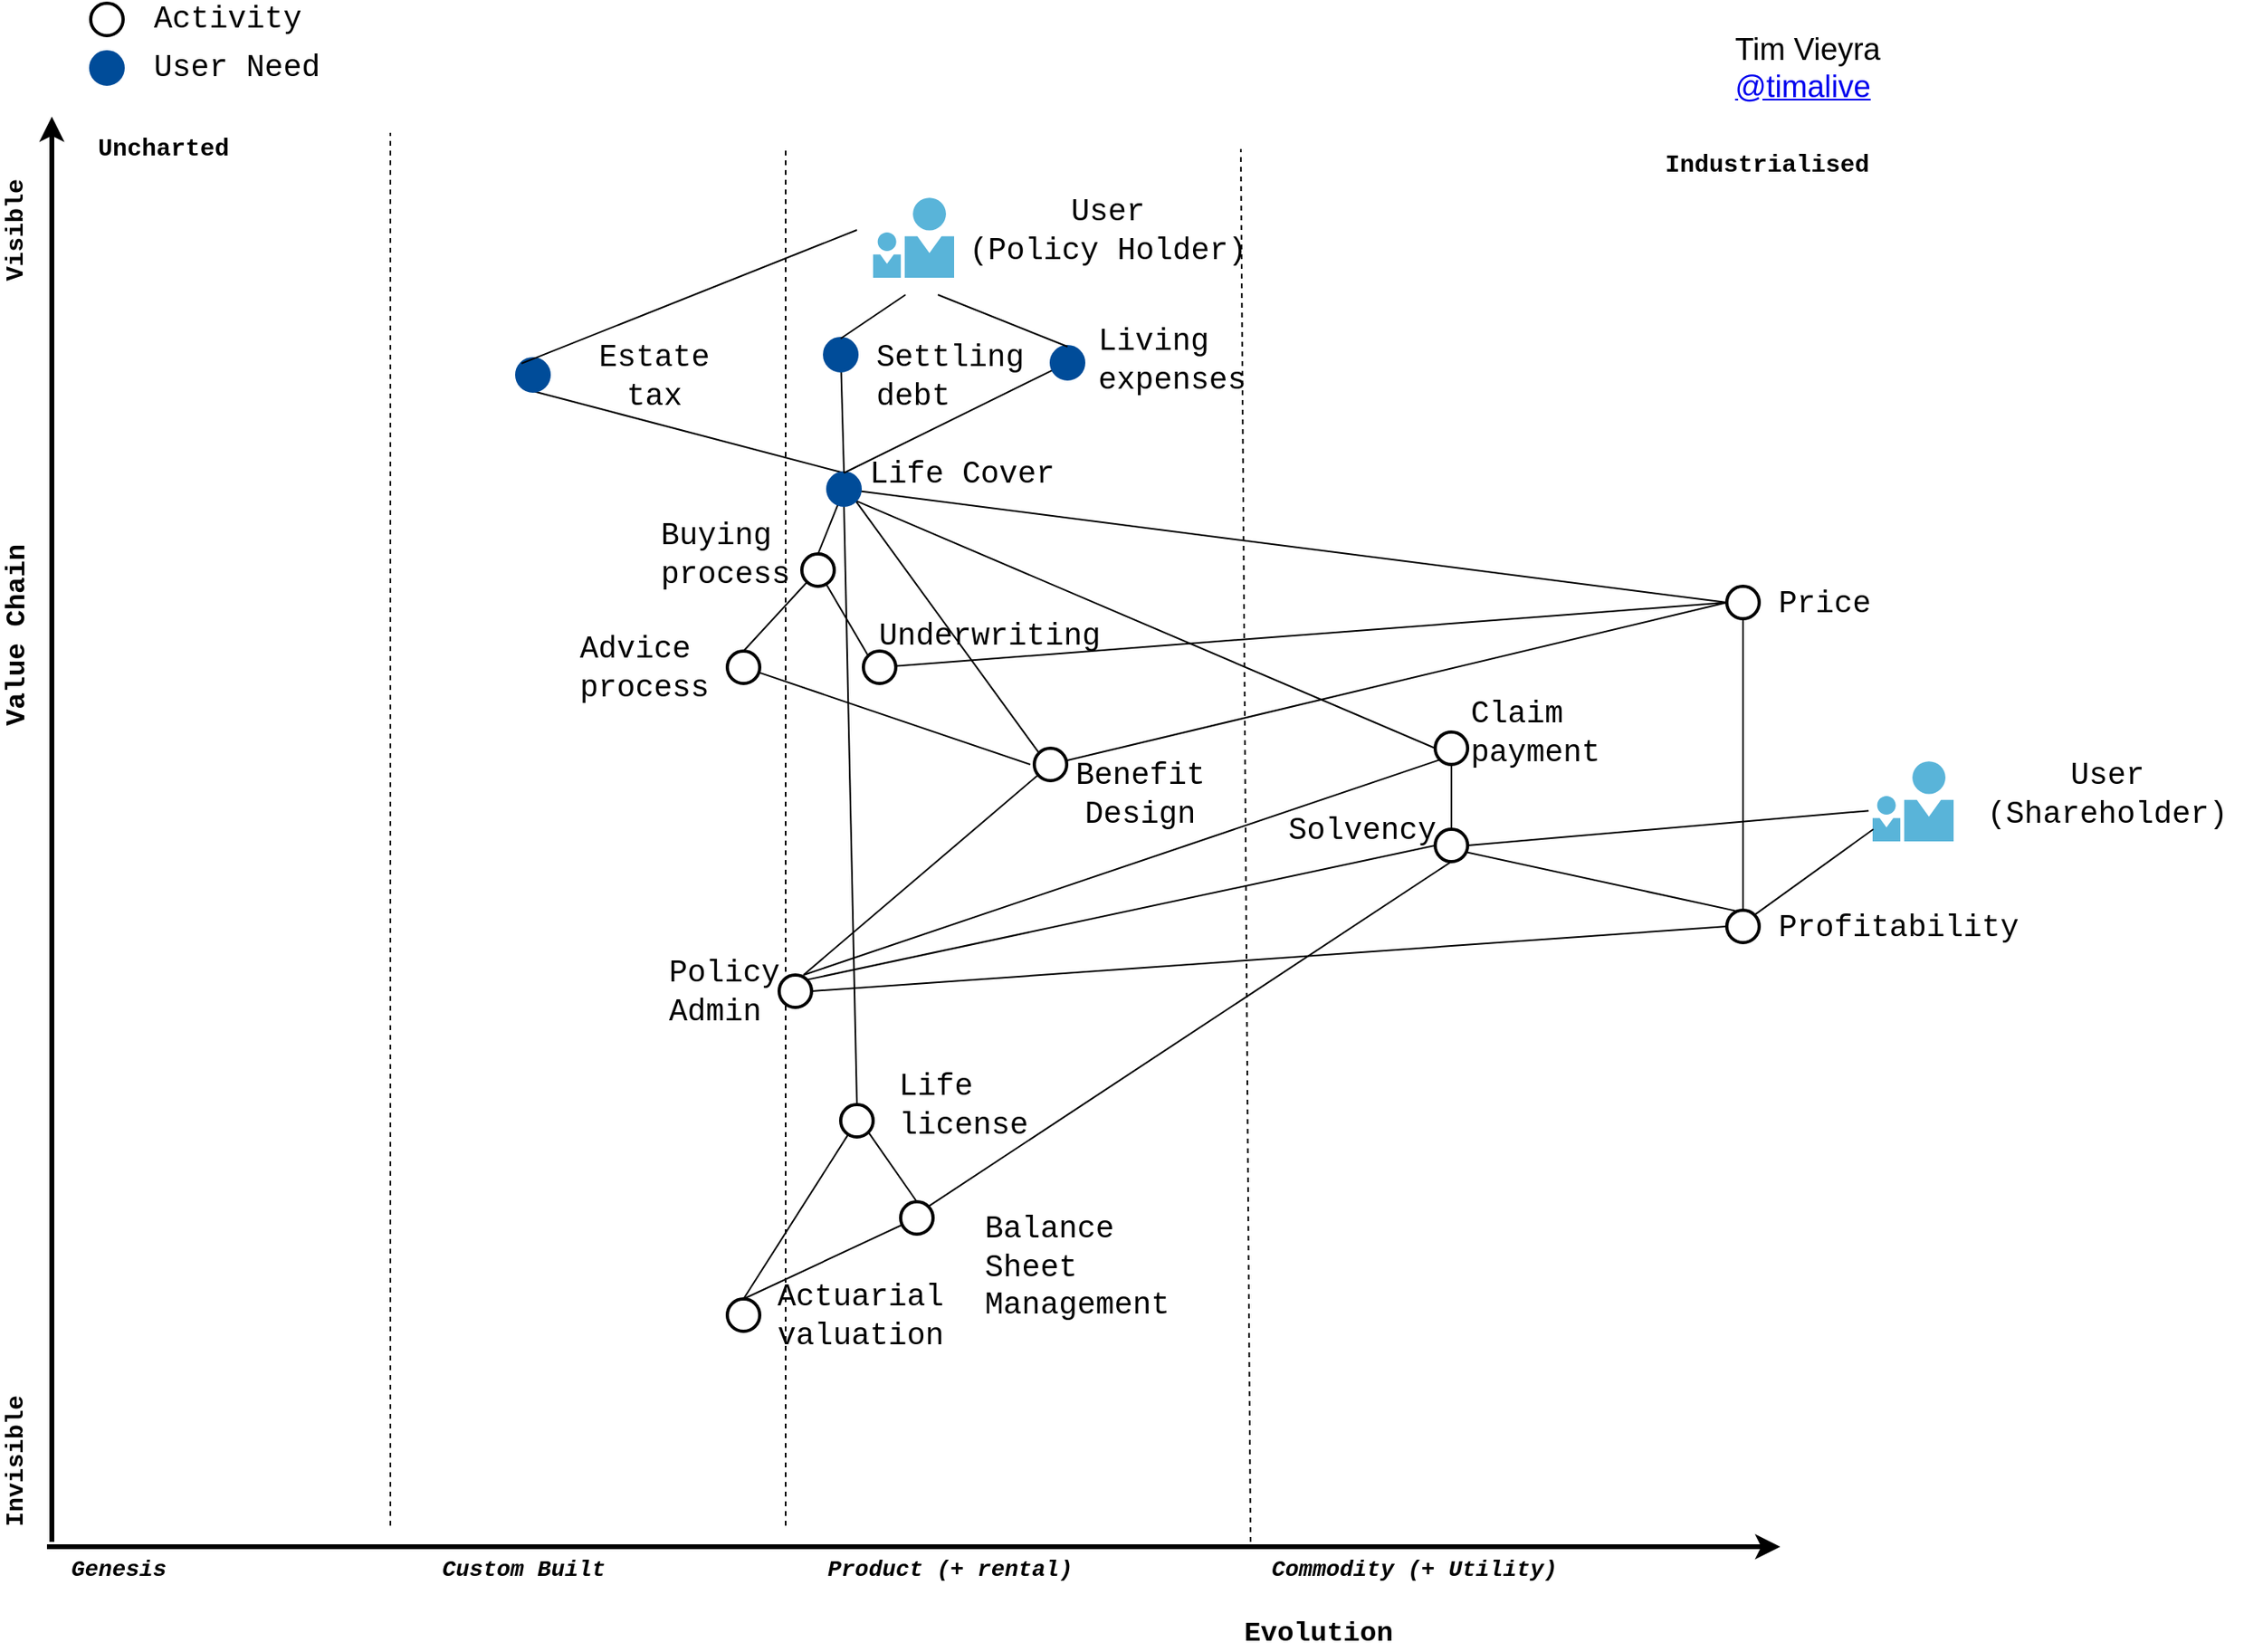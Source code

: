 <mxfile version="14.1.8" type="device"><diagram id="QZo7Le3gUHi8I91TeO4D" name="Page-1"><mxGraphModel dx="1751" dy="1360" grid="1" gridSize="10" guides="1" tooltips="1" connect="1" arrows="1" fold="1" page="0" pageScale="1" pageWidth="1169" pageHeight="827" math="0" shadow="0"><root><mxCell id="0"/><mxCell id="pRjBcahfhOIr2XZQq7Er-81" value="Plane" parent="0"/><UserObject label="" tooltip="Wardley Mapping Canvas" id="pRjBcahfhOIr2XZQq7Er-31"><mxCell style="endArrow=none;dashed=1;html=1;strokeWidth=1;fontSize=26;strokeColor=#000000;" edge="1" parent="pRjBcahfhOIr2XZQq7Er-81"><mxGeometry width="50" height="50" relative="1" as="geometry"><mxPoint x="195" y="730" as="sourcePoint"/><mxPoint x="195" y="-130" as="targetPoint"/></mxGeometry></mxCell></UserObject><mxCell id="pRjBcahfhOIr2XZQq7Er-32" value="" style="endArrow=none;dashed=1;html=1;strokeWidth=1;fontSize=26;strokeColor=#000000;" edge="1" parent="pRjBcahfhOIr2XZQq7Er-81"><mxGeometry width="50" height="50" relative="1" as="geometry"><mxPoint x="439" y="730" as="sourcePoint"/><mxPoint x="439.0" y="-120" as="targetPoint"/></mxGeometry></mxCell><mxCell id="pRjBcahfhOIr2XZQq7Er-34" value="" style="endArrow=classic;html=1;strokeWidth=3;fontSize=26;" edge="1" parent="pRjBcahfhOIr2XZQq7Er-81"><mxGeometry width="50" height="50" relative="1" as="geometry"><mxPoint x="-14" y="740" as="sourcePoint"/><mxPoint x="-14" y="-140" as="targetPoint"/></mxGeometry></mxCell><mxCell id="pRjBcahfhOIr2XZQq7Er-35" value="" style="endArrow=classic;html=1;strokeWidth=3;fontSize=26;" edge="1" parent="pRjBcahfhOIr2XZQq7Er-81"><mxGeometry width="50" height="50" relative="1" as="geometry"><mxPoint x="-17.0" y="743.0" as="sourcePoint"/><mxPoint x="1053.0" y="743.0" as="targetPoint"/></mxGeometry></mxCell><mxCell id="pRjBcahfhOIr2XZQq7Er-36" value="&lt;i&gt;Genesis&lt;/i&gt;&lt;br style=&quot;font-size: 14px&quot;&gt;" style="text;html=1;strokeColor=none;fillColor=none;align=left;verticalAlign=top;whiteSpace=wrap;rounded=0;labelPosition=center;verticalLabelPosition=middle;fontFamily=Courier New;fontStyle=1;fontSize=14;" vertex="1" parent="pRjBcahfhOIr2XZQq7Er-81"><mxGeometry x="-4.0" y="742" width="136" height="28" as="geometry"/></mxCell><mxCell id="pRjBcahfhOIr2XZQq7Er-37" value="&lt;i&gt;Custom Built&lt;/i&gt;&lt;br style=&quot;font-size: 14px&quot;&gt;" style="text;html=1;strokeColor=none;fillColor=none;align=left;verticalAlign=top;whiteSpace=wrap;rounded=0;labelPosition=center;verticalLabelPosition=middle;fontFamily=Courier New;fontStyle=1;fontSize=14;" vertex="1" parent="pRjBcahfhOIr2XZQq7Er-81"><mxGeometry x="225.0" y="742" width="133" height="28" as="geometry"/></mxCell><mxCell id="pRjBcahfhOIr2XZQq7Er-38" value="&lt;i&gt;Product (+ rental)&lt;/i&gt;&lt;br style=&quot;font-size: 14px&quot;&gt;" style="text;html=1;strokeColor=none;fillColor=none;align=left;verticalAlign=top;whiteSpace=wrap;rounded=0;labelPosition=center;verticalLabelPosition=middle;fontFamily=Courier New;fontStyle=1;fontSize=14;" vertex="1" parent="pRjBcahfhOIr2XZQq7Er-81"><mxGeometry x="463.0" y="742" width="165" height="28" as="geometry"/></mxCell><mxCell id="pRjBcahfhOIr2XZQq7Er-39" value="&lt;i&gt;Commodity (+ Utility)&lt;/i&gt;&lt;br style=&quot;font-size: 14px&quot;&gt;" style="text;html=1;strokeColor=none;fillColor=none;align=left;verticalAlign=top;whiteSpace=wrap;rounded=0;labelPosition=center;verticalLabelPosition=middle;fontFamily=Courier New;fontStyle=1;fontSize=14;" vertex="1" parent="pRjBcahfhOIr2XZQq7Er-81"><mxGeometry x="737.0" y="742" width="201" height="28" as="geometry"/></mxCell><mxCell id="pRjBcahfhOIr2XZQq7Er-40" value="Evolution" style="text;html=1;strokeColor=none;fillColor=none;align=center;verticalAlign=middle;whiteSpace=wrap;rounded=0;shadow=0;glass=0;comic=0;fontFamily=Courier New;fontSize=17;fontStyle=1" vertex="1" parent="pRjBcahfhOIr2XZQq7Er-81"><mxGeometry x="733" y="787.0" width="70" height="20" as="geometry"/></mxCell><mxCell id="pRjBcahfhOIr2XZQq7Er-41" value="Uncharted" style="text;html=1;strokeColor=none;fillColor=none;align=center;verticalAlign=middle;whiteSpace=wrap;rounded=0;shadow=0;glass=0;comic=0;fontFamily=Courier New;fontSize=15;fontStyle=1" vertex="1" parent="pRjBcahfhOIr2XZQq7Er-81"><mxGeometry y="-130.0" width="110" height="20" as="geometry"/></mxCell><mxCell id="pRjBcahfhOIr2XZQq7Er-42" value="Industrialised" style="text;html=1;strokeColor=none;fillColor=none;align=center;verticalAlign=middle;whiteSpace=wrap;rounded=0;shadow=0;glass=0;comic=0;fontFamily=Courier New;fontSize=15;fontStyle=1" vertex="1" parent="pRjBcahfhOIr2XZQq7Er-81"><mxGeometry x="990" y="-120.0" width="110" height="20" as="geometry"/></mxCell><mxCell id="pRjBcahfhOIr2XZQq7Er-43" value="Value Chain" style="text;html=1;strokeColor=none;fillColor=none;align=center;verticalAlign=middle;whiteSpace=wrap;rounded=0;shadow=0;glass=0;comic=0;fontFamily=Courier New;fontSize=17;fontStyle=1;rotation=-90;" vertex="1" parent="pRjBcahfhOIr2XZQq7Er-81"><mxGeometry x="-100" y="170.0" width="130" height="20" as="geometry"/></mxCell><mxCell id="pRjBcahfhOIr2XZQq7Er-44" value="Visible" style="text;html=1;strokeColor=none;fillColor=none;align=center;verticalAlign=middle;whiteSpace=wrap;rounded=0;shadow=0;glass=0;comic=0;fontFamily=Courier New;fontSize=15;fontStyle=1;rotation=-90;" vertex="1" parent="pRjBcahfhOIr2XZQq7Er-81"><mxGeometry x="-81" y="-80.0" width="90" height="20" as="geometry"/></mxCell><mxCell id="pRjBcahfhOIr2XZQq7Er-45" value="Invisible" style="text;html=1;strokeColor=none;fillColor=none;align=center;verticalAlign=middle;whiteSpace=wrap;rounded=0;shadow=0;glass=0;comic=0;fontFamily=Courier New;fontSize=15;fontStyle=1;rotation=-90;" vertex="1" parent="pRjBcahfhOIr2XZQq7Er-81"><mxGeometry x="-81" y="680.0" width="90" height="20" as="geometry"/></mxCell><mxCell id="pRjBcahfhOIr2XZQq7Er-65" value="&lt;div style=&quot;text-align: left&quot;&gt;&lt;span&gt;Tim Vieyra&lt;/span&gt;&lt;/div&gt;&lt;div style=&quot;text-align: left&quot;&gt;&lt;span&gt;&lt;a href=&quot;https://twitter.com/timalive&quot;&gt;@timalive&lt;/a&gt;&lt;/span&gt;&lt;/div&gt;" style="text;html=1;strokeColor=none;fillColor=none;align=center;verticalAlign=middle;whiteSpace=wrap;rounded=0;fontSize=19;" vertex="1" parent="pRjBcahfhOIr2XZQq7Er-81"><mxGeometry x="990" y="-200" width="160" height="60" as="geometry"/></mxCell><mxCell id="pRjBcahfhOIr2XZQq7Er-181" value="" style="endArrow=none;dashed=1;html=1;strokeWidth=1;fontSize=26;strokeColor=#000000;" edge="1" parent="pRjBcahfhOIr2XZQq7Er-81"><mxGeometry width="50" height="50" relative="1" as="geometry"><mxPoint x="726" y="740" as="sourcePoint"/><mxPoint x="720" y="-120" as="targetPoint"/></mxGeometry></mxCell><mxCell id="pRjBcahfhOIr2XZQq7Er-83" value="Needs and Activities" parent="0"/><UserObject label="" tooltip="Immediate (level-1) user need" id="pRjBcahfhOIr2XZQq7Er-66"><mxCell style="ellipse;whiteSpace=wrap;html=1;aspect=fixed;strokeWidth=2;strokeColor=#004C99;fontFamily=Helvetica;fontSize=14;align=left;fontColor=#4D4D4D;fillColor=#004C99;" vertex="1" parent="pRjBcahfhOIr2XZQq7Er-83"><mxGeometry x="10" y="-180" width="20" height="20" as="geometry"/></mxCell></UserObject><mxCell id="pRjBcahfhOIr2XZQq7Er-67" value="User Need" style="text;html=1;strokeColor=none;fillColor=none;align=left;verticalAlign=middle;whiteSpace=wrap;rounded=0;fontSize=19;fontFamily=Courier New;" vertex="1" parent="pRjBcahfhOIr2XZQq7Er-83"><mxGeometry x="47" y="-180" width="160" height="20" as="geometry"/></mxCell><mxCell id="pRjBcahfhOIr2XZQq7Er-84" value="&lt;font face=&quot;Courier New&quot;&gt;User&lt;br&gt;(Policy Holder)&lt;/font&gt;" style="text;html=1;strokeColor=none;fillColor=none;align=center;verticalAlign=middle;whiteSpace=wrap;rounded=0;fontSize=19;" vertex="1" parent="pRjBcahfhOIr2XZQq7Er-83"><mxGeometry x="543" y="-80" width="190" height="20" as="geometry"/></mxCell><mxCell id="pRjBcahfhOIr2XZQq7Er-86" value="&lt;font face=&quot;Courier New&quot;&gt;Settling debt&lt;/font&gt;" style="text;html=1;strokeColor=none;fillColor=none;align=left;verticalAlign=middle;whiteSpace=wrap;rounded=0;fontSize=19;" vertex="1" parent="pRjBcahfhOIr2XZQq7Er-83"><mxGeometry x="493" y="10" width="90" height="20" as="geometry"/></mxCell><mxCell id="pRjBcahfhOIr2XZQq7Er-87" value="&lt;font face=&quot;Courier New&quot;&gt;Estate tax&lt;/font&gt;" style="text;html=1;strokeColor=none;fillColor=none;align=center;verticalAlign=middle;whiteSpace=wrap;rounded=0;fontSize=19;" vertex="1" parent="pRjBcahfhOIr2XZQq7Er-83"><mxGeometry x="313" y="10" width="90" height="20" as="geometry"/></mxCell><mxCell id="pRjBcahfhOIr2XZQq7Er-125" style="rounded=0;orthogonalLoop=1;jettySize=auto;html=1;exitX=0.5;exitY=1;exitDx=0;exitDy=0;entryX=0.5;entryY=0;entryDx=0;entryDy=0;fontSize=19;verticalAlign=middle;endArrow=none;endFill=0;" edge="1" parent="pRjBcahfhOIr2XZQq7Er-83" source="pRjBcahfhOIr2XZQq7Er-88" target="pRjBcahfhOIr2XZQq7Er-101"><mxGeometry relative="1" as="geometry"/></mxCell><mxCell id="pRjBcahfhOIr2XZQq7Er-126" style="edgeStyle=none;rounded=0;orthogonalLoop=1;jettySize=auto;html=1;exitX=0.5;exitY=1;exitDx=0;exitDy=0;entryX=0.5;entryY=0;entryDx=0;entryDy=0;endArrow=none;endFill=0;fontSize=19;" edge="1" parent="pRjBcahfhOIr2XZQq7Er-83" source="pRjBcahfhOIr2XZQq7Er-90" target="pRjBcahfhOIr2XZQq7Er-104"><mxGeometry relative="1" as="geometry"/></mxCell><mxCell id="pRjBcahfhOIr2XZQq7Er-154" value="" style="edgeStyle=none;rounded=0;orthogonalLoop=1;jettySize=auto;html=1;endArrow=none;endFill=0;fontSize=19;entryX=0;entryY=0.5;entryDx=0;entryDy=0;" edge="1" parent="pRjBcahfhOIr2XZQq7Er-83" source="pRjBcahfhOIr2XZQq7Er-92" target="pRjBcahfhOIr2XZQq7Er-90"><mxGeometry relative="1" as="geometry"/></mxCell><UserObject label="" tooltip="Component" id="pRjBcahfhOIr2XZQq7Er-92"><mxCell style="ellipse;whiteSpace=wrap;html=1;aspect=fixed;strokeColor=#000000;fillColor=#ffffff;fontFamily=Helvetica;fontSize=13;align=center;strokeWidth=2;" vertex="1" parent="pRjBcahfhOIr2XZQq7Er-83"><mxGeometry x="487" y="190" width="20" height="20" as="geometry"/></mxCell></UserObject><mxCell id="pRjBcahfhOIr2XZQq7Er-93" value="&lt;font face=&quot;Courier New&quot;&gt;Underwriting&lt;br&gt;&lt;/font&gt;" style="text;html=1;strokeColor=none;fillColor=none;align=center;verticalAlign=middle;whiteSpace=wrap;rounded=0;fontSize=19;" vertex="1" parent="pRjBcahfhOIr2XZQq7Er-83"><mxGeometry x="520" y="170" width="90" height="20" as="geometry"/></mxCell><mxCell id="pRjBcahfhOIr2XZQq7Er-172" value="" style="edgeStyle=none;rounded=0;orthogonalLoop=1;jettySize=auto;html=1;endArrow=none;endFill=0;fontSize=19;entryX=0;entryY=0.5;entryDx=0;entryDy=0;" edge="1" parent="pRjBcahfhOIr2XZQq7Er-83" source="pRjBcahfhOIr2XZQq7Er-94" target="pRjBcahfhOIr2XZQq7Er-90"><mxGeometry relative="1" as="geometry"/></mxCell><mxCell id="pRjBcahfhOIr2XZQq7Er-187" style="edgeStyle=none;rounded=0;orthogonalLoop=1;jettySize=auto;html=1;endArrow=none;endFill=0;fontSize=19;" edge="1" parent="pRjBcahfhOIr2XZQq7Er-83" source="pRjBcahfhOIr2XZQq7Er-94"><mxGeometry relative="1" as="geometry"><mxPoint x="450" y="390" as="targetPoint"/></mxGeometry></mxCell><UserObject label="" tooltip="Component" id="pRjBcahfhOIr2XZQq7Er-94"><mxCell style="ellipse;whiteSpace=wrap;html=1;aspect=fixed;strokeColor=#000000;fillColor=#ffffff;fontFamily=Helvetica;fontSize=13;align=center;strokeWidth=2;" vertex="1" parent="pRjBcahfhOIr2XZQq7Er-83"><mxGeometry x="592.5" y="250" width="20" height="20" as="geometry"/></mxCell></UserObject><mxCell id="pRjBcahfhOIr2XZQq7Er-95" value="&lt;font face=&quot;Courier New&quot;&gt;Benefit Design&lt;br&gt;&lt;/font&gt;" style="text;html=1;strokeColor=none;fillColor=none;align=center;verticalAlign=middle;whiteSpace=wrap;rounded=0;fontSize=19;" vertex="1" parent="pRjBcahfhOIr2XZQq7Er-83"><mxGeometry x="612.5" y="249.25" width="90" height="57.5" as="geometry"/></mxCell><mxCell id="pRjBcahfhOIr2XZQq7Er-128" style="edgeStyle=none;rounded=0;orthogonalLoop=1;jettySize=auto;html=1;exitX=0;exitY=0.5;exitDx=0;exitDy=0;entryX=1;entryY=0;entryDx=0;entryDy=0;endArrow=none;endFill=0;fontSize=19;" edge="1" parent="pRjBcahfhOIr2XZQq7Er-83" source="pRjBcahfhOIr2XZQq7Er-101" target="pRjBcahfhOIr2XZQq7Er-104"><mxGeometry relative="1" as="geometry"/></mxCell><UserObject label="" tooltip="Component" id="pRjBcahfhOIr2XZQq7Er-106"><mxCell style="ellipse;whiteSpace=wrap;html=1;aspect=fixed;strokeColor=#000000;fillColor=#ffffff;fontFamily=Helvetica;fontSize=13;align=center;strokeWidth=2;" vertex="1" parent="pRjBcahfhOIr2XZQq7Er-83"><mxGeometry x="435" y="390" width="20" height="20" as="geometry"/></mxCell></UserObject><mxCell id="pRjBcahfhOIr2XZQq7Er-107" value="&lt;font face=&quot;Courier New&quot;&gt;Policy Admin&lt;/font&gt;" style="text;html=1;strokeColor=none;fillColor=none;align=left;verticalAlign=middle;whiteSpace=wrap;rounded=0;fontSize=19;" vertex="1" parent="pRjBcahfhOIr2XZQq7Er-83"><mxGeometry x="365" y="370" width="90" height="60" as="geometry"/></mxCell><UserObject label="" tooltip="Component" id="pRjBcahfhOIr2XZQq7Er-110"><mxCell style="ellipse;whiteSpace=wrap;html=1;aspect=fixed;strokeColor=#000000;fillColor=#ffffff;fontFamily=Helvetica;fontSize=13;align=center;strokeWidth=2;" vertex="1" parent="pRjBcahfhOIr2XZQq7Er-83"><mxGeometry x="473" y="470" width="20" height="20" as="geometry"/></mxCell></UserObject><mxCell id="pRjBcahfhOIr2XZQq7Er-111" value="&lt;font face=&quot;Courier New&quot;&gt;Life license&lt;/font&gt;" style="text;html=1;strokeColor=none;fillColor=none;align=left;verticalAlign=middle;whiteSpace=wrap;rounded=0;fontSize=19;" vertex="1" parent="pRjBcahfhOIr2XZQq7Er-83"><mxGeometry x="507" y="460" width="90" height="20" as="geometry"/></mxCell><mxCell id="pRjBcahfhOIr2XZQq7Er-148" value="" style="edgeStyle=none;rounded=0;orthogonalLoop=1;jettySize=auto;html=1;endArrow=none;endFill=0;fontSize=19;entryX=0.5;entryY=0;entryDx=0;entryDy=0;" edge="1" parent="pRjBcahfhOIr2XZQq7Er-83" source="pRjBcahfhOIr2XZQq7Er-112" target="pRjBcahfhOIr2XZQq7Er-115"><mxGeometry relative="1" as="geometry"/></mxCell><mxCell id="pRjBcahfhOIr2XZQq7Er-150" value="" style="edgeStyle=none;rounded=0;orthogonalLoop=1;jettySize=auto;html=1;endArrow=none;endFill=0;fontSize=19;entryX=0;entryY=0;entryDx=0;entryDy=0;" edge="1" parent="pRjBcahfhOIr2XZQq7Er-83" source="pRjBcahfhOIr2XZQq7Er-112" target="pRjBcahfhOIr2XZQq7Er-92"><mxGeometry relative="1" as="geometry"/></mxCell><UserObject label="" tooltip="Component" id="pRjBcahfhOIr2XZQq7Er-112"><mxCell style="ellipse;whiteSpace=wrap;html=1;aspect=fixed;strokeColor=#000000;fillColor=#ffffff;fontFamily=Helvetica;fontSize=13;align=center;strokeWidth=2;" vertex="1" parent="pRjBcahfhOIr2XZQq7Er-83"><mxGeometry x="449" y="130" width="20" height="20" as="geometry"/></mxCell></UserObject><mxCell id="pRjBcahfhOIr2XZQq7Er-113" value="&lt;font face=&quot;Courier New&quot;&gt;Buying process&lt;/font&gt;" style="text;html=1;strokeColor=none;fillColor=none;align=left;verticalAlign=middle;whiteSpace=wrap;rounded=0;fontSize=19;" vertex="1" parent="pRjBcahfhOIr2XZQq7Er-83"><mxGeometry x="360" y="120" width="90" height="20" as="geometry"/></mxCell><mxCell id="pRjBcahfhOIr2XZQq7Er-178" value="" style="edgeStyle=none;rounded=0;orthogonalLoop=1;jettySize=auto;html=1;endArrow=none;endFill=0;fontSize=19;" edge="1" parent="pRjBcahfhOIr2XZQq7Er-83" source="pRjBcahfhOIr2XZQq7Er-115"><mxGeometry relative="1" as="geometry"><mxPoint x="590" y="260" as="targetPoint"/></mxGeometry></mxCell><UserObject label="" tooltip="Component" id="pRjBcahfhOIr2XZQq7Er-115"><mxCell style="ellipse;whiteSpace=wrap;html=1;aspect=fixed;strokeColor=#000000;fillColor=#ffffff;fontFamily=Helvetica;fontSize=13;align=center;strokeWidth=2;" vertex="1" parent="pRjBcahfhOIr2XZQq7Er-83"><mxGeometry x="403" y="190" width="20" height="20" as="geometry"/></mxCell></UserObject><mxCell id="pRjBcahfhOIr2XZQq7Er-116" value="&lt;font face=&quot;Courier New&quot;&gt;Advice process&lt;/font&gt;" style="text;html=1;strokeColor=none;fillColor=none;align=left;verticalAlign=middle;whiteSpace=wrap;rounded=0;fontSize=19;" vertex="1" parent="pRjBcahfhOIr2XZQq7Er-83"><mxGeometry x="310" y="190" width="90" height="20" as="geometry"/></mxCell><mxCell id="pRjBcahfhOIr2XZQq7Er-147" value="" style="edgeStyle=none;rounded=0;orthogonalLoop=1;jettySize=auto;html=1;endArrow=none;endFill=0;fontSize=19;entryX=0.5;entryY=0;entryDx=0;entryDy=0;" edge="1" parent="pRjBcahfhOIr2XZQq7Er-83" target="pRjBcahfhOIr2XZQq7Er-112"><mxGeometry relative="1" as="geometry"><mxPoint x="471.343" y="99.308" as="sourcePoint"/></mxGeometry></mxCell><mxCell id="pRjBcahfhOIr2XZQq7Er-120" value="&lt;font face=&quot;Courier New&quot;&gt;Life Cover&lt;br&gt;&lt;/font&gt;" style="text;html=1;strokeColor=none;fillColor=none;align=center;verticalAlign=middle;whiteSpace=wrap;rounded=0;fontSize=19;" vertex="1" parent="pRjBcahfhOIr2XZQq7Er-83"><mxGeometry x="482.5" y="70" width="130" height="20" as="geometry"/></mxCell><mxCell id="pRjBcahfhOIr2XZQq7Er-123" value="" style="aspect=fixed;html=1;perimeter=none;align=center;shadow=0;dashed=0;image;fontSize=12;image=img/lib/mscae/PersonWithFriend.svg;rounded=0;glass=0;comic=0;strokeColor=#808080;strokeWidth=3;fillColor=none;" vertex="1" parent="pRjBcahfhOIr2XZQq7Er-83"><mxGeometry x="1110" y="258" width="50" height="49.5" as="geometry"/></mxCell><mxCell id="pRjBcahfhOIr2XZQq7Er-140" style="edgeStyle=none;rounded=0;orthogonalLoop=1;jettySize=auto;html=1;exitX=0.5;exitY=0;exitDx=0;exitDy=0;endArrow=none;endFill=0;fontSize=19;" edge="1" parent="pRjBcahfhOIr2XZQq7Er-83" source="pRjBcahfhOIr2XZQq7Er-136" target="pRjBcahfhOIr2XZQq7Er-110"><mxGeometry relative="1" as="geometry"/></mxCell><UserObject label="" tooltip="Component" id="pRjBcahfhOIr2XZQq7Er-136"><mxCell style="ellipse;whiteSpace=wrap;html=1;aspect=fixed;strokeColor=#000000;fillColor=#ffffff;fontFamily=Helvetica;fontSize=13;align=center;strokeWidth=2;" vertex="1" parent="pRjBcahfhOIr2XZQq7Er-83"><mxGeometry x="403" y="590" width="20" height="20" as="geometry"/></mxCell></UserObject><mxCell id="pRjBcahfhOIr2XZQq7Er-137" value="&lt;font face=&quot;Courier New&quot;&gt;Actuarial valuation&lt;/font&gt;" style="text;html=1;strokeColor=none;fillColor=none;align=left;verticalAlign=middle;whiteSpace=wrap;rounded=0;fontSize=19;" vertex="1" parent="pRjBcahfhOIr2XZQq7Er-83"><mxGeometry x="432" y="590" width="90" height="20" as="geometry"/></mxCell><mxCell id="pRjBcahfhOIr2XZQq7Er-141" style="edgeStyle=none;rounded=0;orthogonalLoop=1;jettySize=auto;html=1;exitX=0.5;exitY=0;exitDx=0;exitDy=0;endArrow=none;endFill=0;fontSize=19;entryX=1;entryY=1;entryDx=0;entryDy=0;" edge="1" parent="pRjBcahfhOIr2XZQq7Er-83" source="pRjBcahfhOIr2XZQq7Er-138" target="pRjBcahfhOIr2XZQq7Er-110"><mxGeometry relative="1" as="geometry"><mxPoint x="532" y="490.0" as="targetPoint"/></mxGeometry></mxCell><mxCell id="pRjBcahfhOIr2XZQq7Er-196" value="" style="edgeStyle=none;rounded=0;orthogonalLoop=1;jettySize=auto;html=1;endArrow=none;endFill=0;fontSize=19;entryX=0.5;entryY=0;entryDx=0;entryDy=0;" edge="1" parent="pRjBcahfhOIr2XZQq7Er-83" source="pRjBcahfhOIr2XZQq7Er-138" target="pRjBcahfhOIr2XZQq7Er-136"><mxGeometry relative="1" as="geometry"/></mxCell><UserObject label="" tooltip="Component" id="pRjBcahfhOIr2XZQq7Er-138"><mxCell style="ellipse;whiteSpace=wrap;html=1;aspect=fixed;strokeColor=#000000;fillColor=#ffffff;fontFamily=Helvetica;fontSize=13;align=center;strokeWidth=2;" vertex="1" parent="pRjBcahfhOIr2XZQq7Er-83"><mxGeometry x="510" y="530" width="20" height="20" as="geometry"/></mxCell></UserObject><mxCell id="pRjBcahfhOIr2XZQq7Er-139" value="&lt;font face=&quot;Courier New&quot;&gt;Balance Sheet Management&lt;/font&gt;" style="text;html=1;strokeColor=none;fillColor=none;align=left;verticalAlign=middle;whiteSpace=wrap;rounded=0;fontSize=19;" vertex="1" parent="pRjBcahfhOIr2XZQq7Er-83"><mxGeometry x="560" y="560" width="90" height="20" as="geometry"/></mxCell><mxCell id="pRjBcahfhOIr2XZQq7Er-144" style="edgeStyle=none;rounded=0;orthogonalLoop=1;jettySize=auto;html=1;exitX=0.5;exitY=1;exitDx=0;exitDy=0;entryX=0.5;entryY=0;entryDx=0;entryDy=0;endArrow=none;endFill=0;fontSize=19;" edge="1" parent="pRjBcahfhOIr2XZQq7Er-83" source="pRjBcahfhOIr2XZQq7Er-76"><mxGeometry relative="1" as="geometry"><mxPoint x="475" y="80" as="targetPoint"/></mxGeometry></mxCell><mxCell id="pRjBcahfhOIr2XZQq7Er-163" value="" style="edgeStyle=none;rounded=0;orthogonalLoop=1;jettySize=auto;html=1;endArrow=none;endFill=0;fontSize=19;entryX=0;entryY=0.5;entryDx=0;entryDy=0;" edge="1" parent="pRjBcahfhOIr2XZQq7Er-83" source="pRjBcahfhOIr2XZQq7Er-157" target="pRjBcahfhOIr2XZQq7Er-90"><mxGeometry relative="1" as="geometry"><mxPoint x="770" y="140" as="targetPoint"/></mxGeometry></mxCell><mxCell id="pRjBcahfhOIr2XZQq7Er-165" style="edgeStyle=none;rounded=0;orthogonalLoop=1;jettySize=auto;html=1;exitX=1;exitY=1;exitDx=0;exitDy=0;entryX=0;entryY=0.5;entryDx=0;entryDy=0;endArrow=none;endFill=0;fontSize=19;" edge="1" parent="pRjBcahfhOIr2XZQq7Er-83" source="pRjBcahfhOIr2XZQq7Er-157" target="pRjBcahfhOIr2XZQq7Er-88"><mxGeometry relative="1" as="geometry"/></mxCell><mxCell id="pRjBcahfhOIr2XZQq7Er-173" style="edgeStyle=none;rounded=0;orthogonalLoop=1;jettySize=auto;html=1;exitX=1;exitY=1;exitDx=0;exitDy=0;entryX=0;entryY=0;entryDx=0;entryDy=0;endArrow=none;endFill=0;fontSize=19;" edge="1" parent="pRjBcahfhOIr2XZQq7Er-83" source="pRjBcahfhOIr2XZQq7Er-157" target="pRjBcahfhOIr2XZQq7Er-94"><mxGeometry relative="1" as="geometry"/></mxCell><mxCell id="pRjBcahfhOIr2XZQq7Er-194" style="edgeStyle=none;rounded=0;orthogonalLoop=1;jettySize=auto;html=1;exitX=0.5;exitY=1;exitDx=0;exitDy=0;endArrow=none;endFill=0;fontSize=19;entryX=0.5;entryY=0;entryDx=0;entryDy=0;" edge="1" parent="pRjBcahfhOIr2XZQq7Er-83" source="pRjBcahfhOIr2XZQq7Er-157" target="pRjBcahfhOIr2XZQq7Er-110"><mxGeometry relative="1" as="geometry"><mxPoint x="490" y="450.0" as="targetPoint"/></mxGeometry></mxCell><UserObject label="" tooltip="Immediate (level-1) user need" id="pRjBcahfhOIr2XZQq7Er-157"><mxCell style="ellipse;whiteSpace=wrap;html=1;aspect=fixed;strokeWidth=2;strokeColor=#004C99;fontFamily=Helvetica;fontSize=14;align=left;fontColor=#4D4D4D;fillColor=#004C99;" vertex="1" parent="pRjBcahfhOIr2XZQq7Er-83"><mxGeometry x="465" y="80" width="20" height="20" as="geometry"/></mxCell></UserObject><mxCell id="pRjBcahfhOIr2XZQq7Er-168" value="" style="group" vertex="1" connectable="0" parent="pRjBcahfhOIr2XZQq7Er-83"><mxGeometry x="1020" y="150" width="104.5" height="20" as="geometry"/></mxCell><UserObject label="" tooltip="Component" id="pRjBcahfhOIr2XZQq7Er-90"><mxCell style="ellipse;whiteSpace=wrap;html=1;aspect=fixed;strokeColor=#000000;fillColor=#ffffff;fontFamily=Helvetica;fontSize=13;align=center;strokeWidth=2;" vertex="1" parent="pRjBcahfhOIr2XZQq7Er-168"><mxGeometry width="20" height="20" as="geometry"/></mxCell></UserObject><mxCell id="pRjBcahfhOIr2XZQq7Er-91" value="&lt;font face=&quot;Courier New&quot;&gt;Price&lt;br&gt;&lt;/font&gt;" style="text;html=1;strokeColor=none;fillColor=none;align=left;verticalAlign=middle;whiteSpace=wrap;rounded=0;fontSize=19;" vertex="1" parent="pRjBcahfhOIr2XZQq7Er-168"><mxGeometry x="29.5" width="75" height="20" as="geometry"/></mxCell><mxCell id="pRjBcahfhOIr2XZQq7Er-169" value="" style="group" vertex="1" connectable="0" parent="pRjBcahfhOIr2XZQq7Er-83"><mxGeometry x="1020" y="350" width="120" height="20" as="geometry"/></mxCell><UserObject label="" tooltip="Component" id="pRjBcahfhOIr2XZQq7Er-104"><mxCell style="ellipse;whiteSpace=wrap;html=1;aspect=fixed;strokeColor=#000000;fillColor=#ffffff;fontFamily=Helvetica;fontSize=13;align=center;strokeWidth=2;" vertex="1" parent="pRjBcahfhOIr2XZQq7Er-169"><mxGeometry width="20" height="20" as="geometry"/></mxCell></UserObject><mxCell id="pRjBcahfhOIr2XZQq7Er-105" value="&lt;font face=&quot;Courier New&quot;&gt;Profitability&lt;/font&gt;" style="text;html=1;strokeColor=none;fillColor=none;align=left;verticalAlign=middle;whiteSpace=wrap;rounded=0;fontSize=19;" vertex="1" parent="pRjBcahfhOIr2XZQq7Er-169"><mxGeometry x="30" width="90" height="20" as="geometry"/></mxCell><mxCell id="pRjBcahfhOIr2XZQq7Er-170" value="" style="group" vertex="1" connectable="0" parent="pRjBcahfhOIr2XZQq7Er-83"><mxGeometry x="840" y="300" width="120" height="20" as="geometry"/></mxCell><UserObject label="" tooltip="Component" id="pRjBcahfhOIr2XZQq7Er-101"><mxCell style="ellipse;whiteSpace=wrap;html=1;aspect=fixed;strokeColor=#000000;fillColor=#ffffff;fontFamily=Helvetica;fontSize=13;align=center;strokeWidth=2;" vertex="1" parent="pRjBcahfhOIr2XZQq7Er-170"><mxGeometry width="20" height="20" as="geometry"/></mxCell></UserObject><mxCell id="pRjBcahfhOIr2XZQq7Er-171" value="" style="group" vertex="1" connectable="0" parent="pRjBcahfhOIr2XZQq7Er-83"><mxGeometry x="840" y="230" width="206" height="30" as="geometry"/></mxCell><UserObject label="" tooltip="Component" id="pRjBcahfhOIr2XZQq7Er-88"><mxCell style="ellipse;whiteSpace=wrap;html=1;aspect=fixed;strokeColor=#000000;fillColor=#ffffff;fontFamily=Helvetica;fontSize=13;align=center;strokeWidth=2;" vertex="1" parent="pRjBcahfhOIr2XZQq7Er-171"><mxGeometry y="10" width="20" height="20" as="geometry"/></mxCell></UserObject><mxCell id="pRjBcahfhOIr2XZQq7Er-89" value="&lt;font face=&quot;Courier New&quot;&gt;Claim&lt;br&gt;payment&lt;/font&gt;" style="text;html=1;strokeColor=none;fillColor=none;align=left;verticalAlign=middle;whiteSpace=wrap;rounded=0;fontSize=19;" vertex="1" parent="pRjBcahfhOIr2XZQq7Er-171"><mxGeometry x="20" width="186" height="20" as="geometry"/></mxCell><mxCell id="pRjBcahfhOIr2XZQq7Er-175" style="edgeStyle=none;rounded=0;orthogonalLoop=1;jettySize=auto;html=1;exitX=0;exitY=0.5;exitDx=0;exitDy=0;entryX=1;entryY=0;entryDx=0;entryDy=0;endArrow=none;endFill=0;fontSize=19;" edge="1" parent="pRjBcahfhOIr2XZQq7Er-83" source="pRjBcahfhOIr2XZQq7Er-101" target="pRjBcahfhOIr2XZQq7Er-106"><mxGeometry relative="1" as="geometry"/></mxCell><mxCell id="pRjBcahfhOIr2XZQq7Er-176" style="edgeStyle=none;rounded=0;orthogonalLoop=1;jettySize=auto;html=1;exitX=0;exitY=0.5;exitDx=0;exitDy=0;entryX=1;entryY=0.5;entryDx=0;entryDy=0;endArrow=none;endFill=0;fontSize=19;" edge="1" parent="pRjBcahfhOIr2XZQq7Er-83" source="pRjBcahfhOIr2XZQq7Er-104" target="pRjBcahfhOIr2XZQq7Er-106"><mxGeometry relative="1" as="geometry"/></mxCell><mxCell id="pRjBcahfhOIr2XZQq7Er-179" style="edgeStyle=none;rounded=0;orthogonalLoop=1;jettySize=auto;html=1;exitX=1;exitY=0;exitDx=0;exitDy=0;entryX=0.009;entryY=0.848;entryDx=0;entryDy=0;entryPerimeter=0;endArrow=none;endFill=0;fontSize=19;" edge="1" parent="pRjBcahfhOIr2XZQq7Er-83" source="pRjBcahfhOIr2XZQq7Er-104" target="pRjBcahfhOIr2XZQq7Er-123"><mxGeometry relative="1" as="geometry"/></mxCell><mxCell id="pRjBcahfhOIr2XZQq7Er-180" style="edgeStyle=none;rounded=0;orthogonalLoop=1;jettySize=auto;html=1;exitX=1;exitY=0.5;exitDx=0;exitDy=0;entryX=-0.049;entryY=0.618;entryDx=0;entryDy=0;entryPerimeter=0;endArrow=none;endFill=0;fontSize=19;" edge="1" parent="pRjBcahfhOIr2XZQq7Er-83" source="pRjBcahfhOIr2XZQq7Er-101" target="pRjBcahfhOIr2XZQq7Er-123"><mxGeometry relative="1" as="geometry"/></mxCell><mxCell id="pRjBcahfhOIr2XZQq7Er-102" value="&lt;font face=&quot;Courier New&quot;&gt;Solvency&lt;/font&gt;" style="text;html=1;strokeColor=none;fillColor=none;align=center;verticalAlign=middle;whiteSpace=wrap;rounded=0;fontSize=19;" vertex="1" parent="pRjBcahfhOIr2XZQq7Er-83"><mxGeometry x="750" y="290" width="90" height="20" as="geometry"/></mxCell><mxCell id="pRjBcahfhOIr2XZQq7Er-85" value="&lt;font face=&quot;Courier New&quot;&gt;Living expenses&lt;/font&gt;" style="text;html=1;strokeColor=none;fillColor=none;align=left;verticalAlign=middle;whiteSpace=wrap;rounded=0;fontSize=19;" vertex="1" parent="pRjBcahfhOIr2XZQq7Er-83"><mxGeometry x="630" width="160" height="20" as="geometry"/></mxCell><mxCell id="pRjBcahfhOIr2XZQq7Er-185" style="edgeStyle=none;rounded=0;orthogonalLoop=1;jettySize=auto;html=1;exitX=0;exitY=1;exitDx=0;exitDy=0;endArrow=none;endFill=0;fontSize=19;" edge="1" parent="pRjBcahfhOIr2XZQq7Er-83" source="pRjBcahfhOIr2XZQq7Er-88"><mxGeometry relative="1" as="geometry"><mxPoint x="450" y="390" as="targetPoint"/></mxGeometry></mxCell><mxCell id="pRjBcahfhOIr2XZQq7Er-195" style="edgeStyle=none;rounded=0;orthogonalLoop=1;jettySize=auto;html=1;exitX=0.5;exitY=1;exitDx=0;exitDy=0;endArrow=none;endFill=0;fontSize=19;entryX=1;entryY=0;entryDx=0;entryDy=0;" edge="1" parent="pRjBcahfhOIr2XZQq7Er-83" source="pRjBcahfhOIr2XZQq7Er-101" target="pRjBcahfhOIr2XZQq7Er-138"><mxGeometry relative="1" as="geometry"><mxPoint x="540" y="560" as="targetPoint"/></mxGeometry></mxCell><mxCell id="pRjBcahfhOIr2XZQq7Er-60" value="" style="aspect=fixed;html=1;perimeter=none;align=center;shadow=0;dashed=0;image;fontSize=12;image=img/lib/mscae/PersonWithFriend.svg;rounded=0;glass=0;comic=0;strokeColor=#808080;strokeWidth=3;fillColor=none;" vertex="1" parent="pRjBcahfhOIr2XZQq7Er-83"><mxGeometry x="493" y="-90" width="50" height="49.5" as="geometry"/></mxCell><mxCell id="pRjBcahfhOIr2XZQq7Er-145" value="" style="edgeStyle=none;rounded=0;orthogonalLoop=1;jettySize=auto;html=1;endArrow=none;endFill=0;fontSize=19;entryX=0.5;entryY=0;entryDx=0;entryDy=0;" edge="1" parent="pRjBcahfhOIr2XZQq7Er-83" source="pRjBcahfhOIr2XZQq7Er-62"><mxGeometry relative="1" as="geometry"><mxPoint x="475" y="80" as="targetPoint"/></mxGeometry></mxCell><UserObject label="" tooltip="Immediate (level-1) user need" id="pRjBcahfhOIr2XZQq7Er-62"><mxCell style="ellipse;whiteSpace=wrap;html=1;aspect=fixed;strokeWidth=2;strokeColor=#004C99;fontFamily=Helvetica;fontSize=14;align=left;fontColor=#4D4D4D;fillColor=#004C99;" vertex="1" parent="pRjBcahfhOIr2XZQq7Er-83"><mxGeometry x="463" y="-3" width="20" height="20" as="geometry"/></mxCell></UserObject><mxCell id="pRjBcahfhOIr2XZQq7Er-146" value="" style="edgeStyle=none;rounded=0;orthogonalLoop=1;jettySize=auto;html=1;endArrow=none;endFill=0;fontSize=19;entryX=0.5;entryY=0;entryDx=0;entryDy=0;" edge="1" parent="pRjBcahfhOIr2XZQq7Er-83" source="pRjBcahfhOIr2XZQq7Er-73"><mxGeometry relative="1" as="geometry"><mxPoint x="475" y="80" as="targetPoint"/></mxGeometry></mxCell><UserObject label="" tooltip="Immediate (level-1) user need" id="pRjBcahfhOIr2XZQq7Er-73"><mxCell style="ellipse;whiteSpace=wrap;html=1;aspect=fixed;strokeWidth=2;strokeColor=#004C99;fontFamily=Helvetica;fontSize=14;align=left;fontColor=#4D4D4D;fillColor=#004C99;" vertex="1" parent="pRjBcahfhOIr2XZQq7Er-83"><mxGeometry x="603" y="2" width="20" height="20" as="geometry"/></mxCell></UserObject><UserObject label="" tooltip="Immediate (level-1) user need" id="pRjBcahfhOIr2XZQq7Er-76"><mxCell style="ellipse;whiteSpace=wrap;html=1;aspect=fixed;strokeWidth=2;strokeColor=#004C99;fontFamily=Helvetica;fontSize=14;align=left;fontColor=#4D4D4D;fillColor=#004C99;" vertex="1" parent="pRjBcahfhOIr2XZQq7Er-83"><mxGeometry x="273" y="9.5" width="20" height="20" as="geometry"/></mxCell></UserObject><UserObject label="" tooltip="Interface / line of the present" id="pRjBcahfhOIr2XZQq7Er-78"><mxCell style="endArrow=none;html=1;strokeColor=#000000;strokeWidth=1;fontFamily=Courier New;fontSize=14;fontColor=#000000;exitX=0;exitY=0;exitDx=0;exitDy=0;" edge="1" parent="pRjBcahfhOIr2XZQq7Er-83" source="pRjBcahfhOIr2XZQq7Er-76"><mxGeometry width="50" height="50" relative="1" as="geometry"><mxPoint x="713" y="160" as="sourcePoint"/><mxPoint x="483" y="-70" as="targetPoint"/></mxGeometry></mxCell></UserObject><UserObject label="" tooltip="Interface / line of the present" id="pRjBcahfhOIr2XZQq7Er-79"><mxCell style="endArrow=none;html=1;strokeColor=#000000;strokeWidth=1;fontFamily=Courier New;fontSize=14;fontColor=#000000;exitX=0.5;exitY=0;exitDx=0;exitDy=0;" edge="1" parent="pRjBcahfhOIr2XZQq7Er-83" source="pRjBcahfhOIr2XZQq7Er-62"><mxGeometry width="50" height="50" relative="1" as="geometry"><mxPoint x="713" y="160" as="sourcePoint"/><mxPoint x="513" y="-30" as="targetPoint"/></mxGeometry></mxCell></UserObject><UserObject label="" tooltip="Interface / line of the present" id="pRjBcahfhOIr2XZQq7Er-80"><mxCell style="endArrow=none;html=1;strokeColor=#000000;strokeWidth=1;fontFamily=Courier New;fontSize=14;fontColor=#000000;exitX=0.5;exitY=0;exitDx=0;exitDy=0;" edge="1" parent="pRjBcahfhOIr2XZQq7Er-83" source="pRjBcahfhOIr2XZQq7Er-73"><mxGeometry width="50" height="50" relative="1" as="geometry"><mxPoint x="483" y="7" as="sourcePoint"/><mxPoint x="533" y="-30" as="targetPoint"/></mxGeometry></mxCell></UserObject><mxCell id="pRjBcahfhOIr2XZQq7Er-122" value="&lt;font face=&quot;Courier New&quot;&gt;User&lt;br&gt;(Shareholder)&lt;/font&gt;" style="text;html=1;strokeColor=none;fillColor=none;align=center;verticalAlign=middle;whiteSpace=wrap;rounded=0;fontSize=19;" vertex="1" parent="pRjBcahfhOIr2XZQq7Er-83"><mxGeometry x="1160" y="268" width="190" height="20" as="geometry"/></mxCell><UserObject label="" tooltip="Component" id="pRjBcahfhOIr2XZQq7Er-197"><mxCell style="ellipse;whiteSpace=wrap;html=1;aspect=fixed;strokeColor=#000000;fillColor=#ffffff;fontFamily=Helvetica;fontSize=13;align=center;strokeWidth=2;" vertex="1" parent="pRjBcahfhOIr2XZQq7Er-83"><mxGeometry x="10" y="-210" width="20" height="20" as="geometry"/></mxCell></UserObject><mxCell id="pRjBcahfhOIr2XZQq7Er-198" value="Activity" style="text;html=1;strokeColor=none;fillColor=none;align=left;verticalAlign=middle;whiteSpace=wrap;rounded=0;fontSize=19;fontFamily=Courier New;" vertex="1" parent="pRjBcahfhOIr2XZQq7Er-83"><mxGeometry x="47" y="-210" width="160" height="20" as="geometry"/></mxCell></root></mxGraphModel></diagram></mxfile>